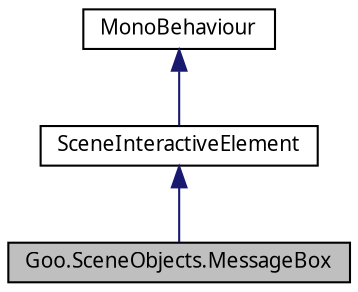 digraph "Goo.SceneObjects.MessageBox"
{
 // LATEX_PDF_SIZE
  edge [fontname="Calibrii",fontsize="10",labelfontname="Calibrii",labelfontsize="10"];
  node [fontname="Calibrii",fontsize="10",shape=record];
  Node1 [label="Goo.SceneObjects.MessageBox",height=0.2,width=0.4,color="black", fillcolor="grey75", style="filled", fontcolor="black",tooltip=" "];
  Node2 -> Node1 [dir="back",color="midnightblue",fontsize="10",style="solid",fontname="Calibrii"];
  Node2 [label="SceneInteractiveElement",height=0.2,width=0.4,color="black", fillcolor="white", style="filled",URL="$dc/d58/classGoo_1_1SceneObjects_1_1SceneInteractiveElement.html",tooltip=" "];
  Node3 -> Node2 [dir="back",color="midnightblue",fontsize="10",style="solid",fontname="Calibrii"];
  Node3 [label="MonoBehaviour",height=0.2,width=0.4,color="black", fillcolor="white", style="filled",tooltip=" "];
}
